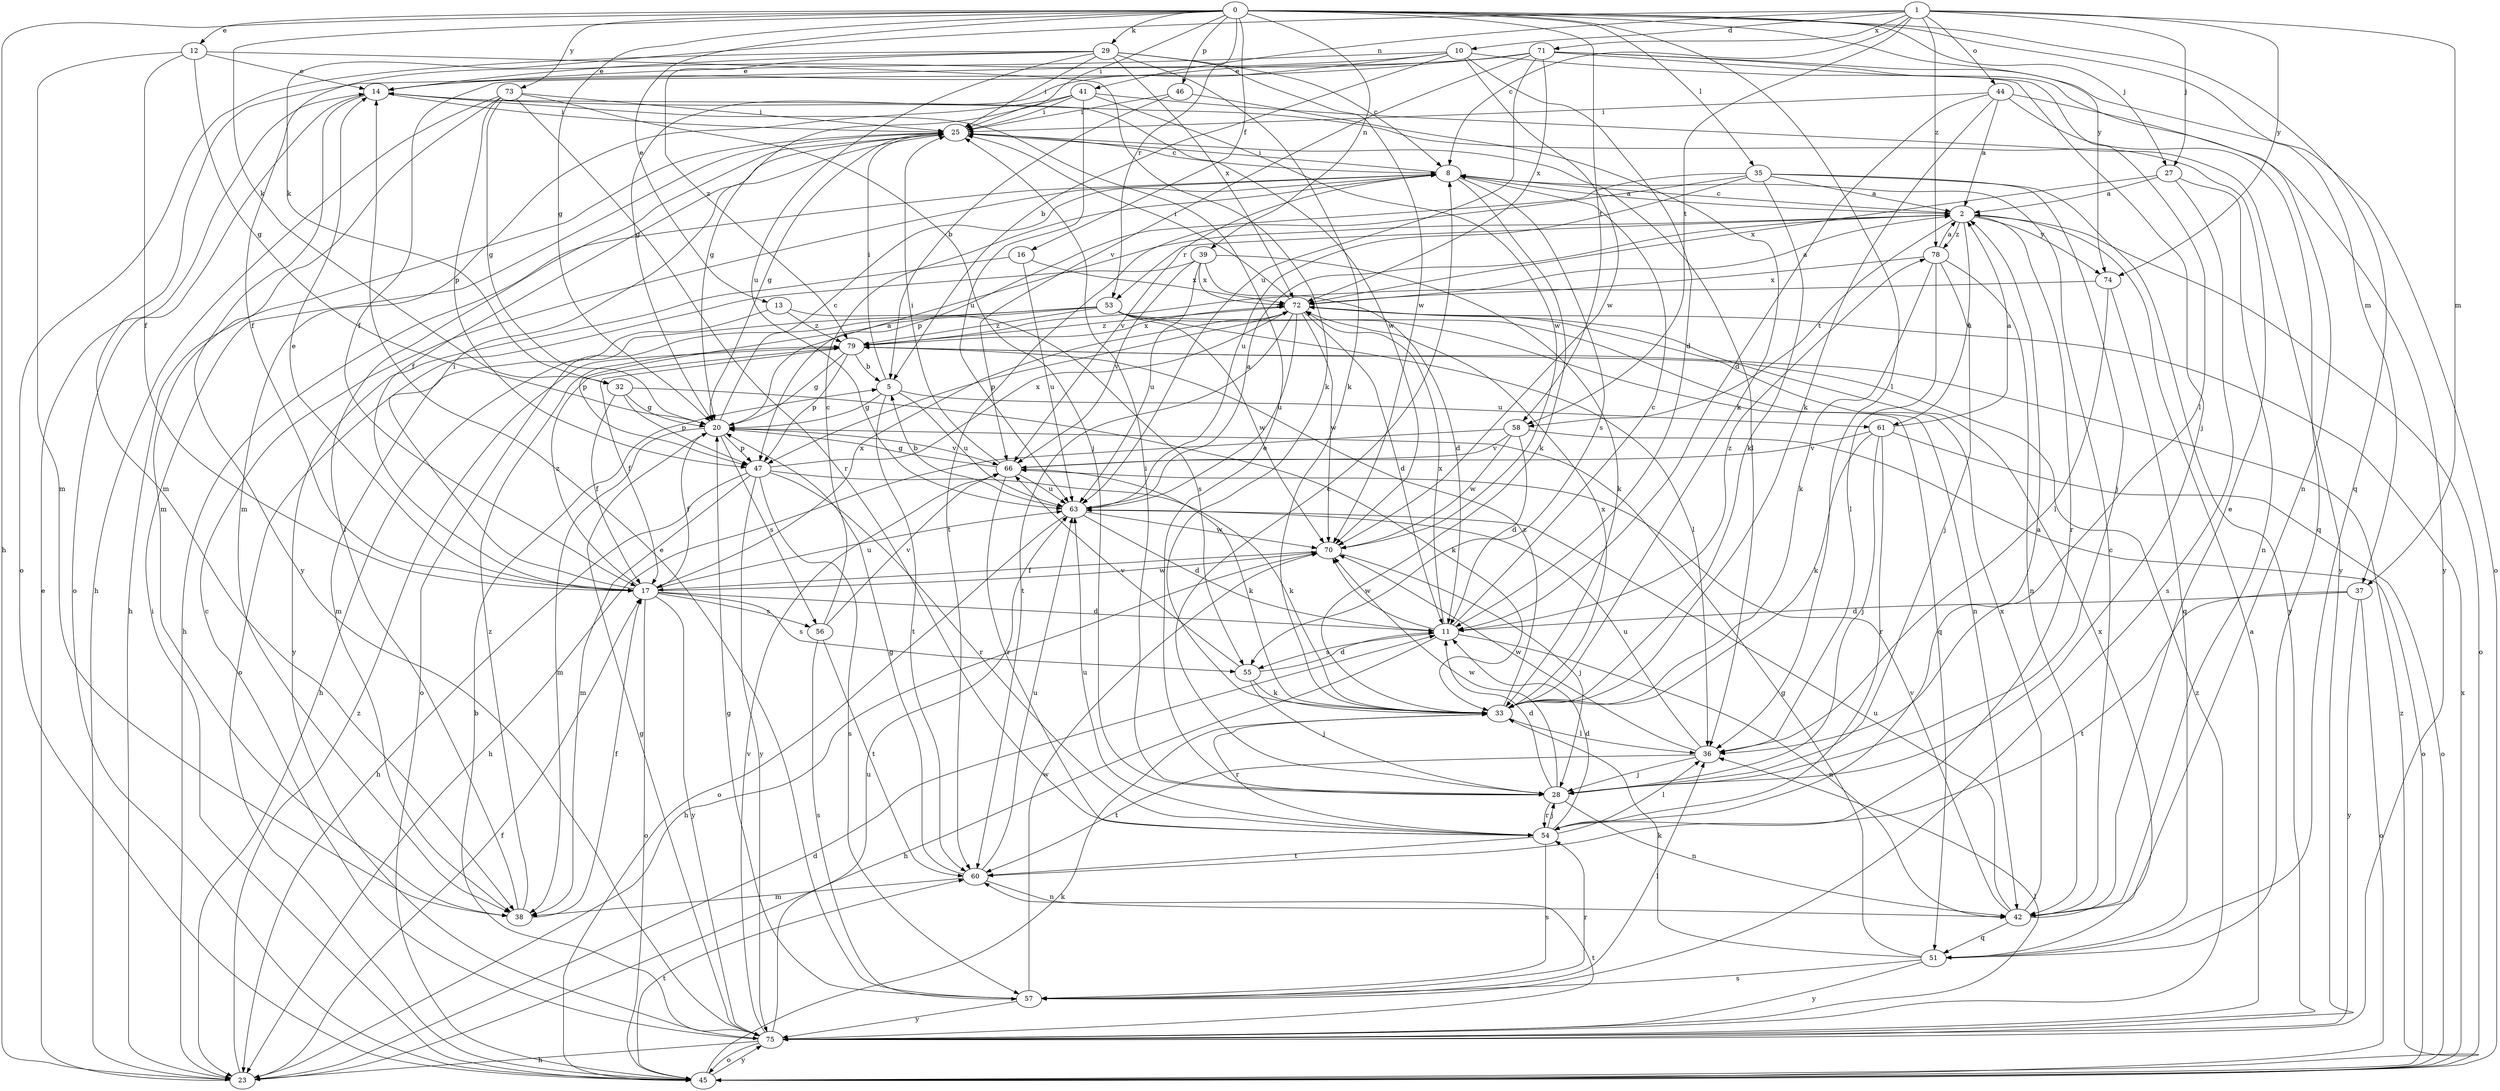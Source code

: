 strict digraph  {
0;
1;
2;
5;
8;
10;
11;
12;
13;
14;
16;
17;
20;
23;
25;
27;
28;
29;
32;
33;
35;
36;
37;
38;
39;
41;
42;
44;
45;
46;
47;
51;
53;
54;
55;
56;
57;
58;
60;
61;
63;
66;
70;
71;
72;
73;
74;
75;
78;
79;
0 -> 12  [label=e];
0 -> 13  [label=e];
0 -> 16  [label=f];
0 -> 20  [label=g];
0 -> 23  [label=h];
0 -> 25  [label=i];
0 -> 27  [label=j];
0 -> 29  [label=k];
0 -> 32  [label=k];
0 -> 35  [label=l];
0 -> 36  [label=l];
0 -> 37  [label=m];
0 -> 39  [label=n];
0 -> 46  [label=p];
0 -> 51  [label=q];
0 -> 53  [label=r];
0 -> 58  [label=t];
0 -> 73  [label=y];
0 -> 74  [label=y];
1 -> 8  [label=c];
1 -> 10  [label=d];
1 -> 27  [label=j];
1 -> 32  [label=k];
1 -> 37  [label=m];
1 -> 41  [label=n];
1 -> 44  [label=o];
1 -> 58  [label=t];
1 -> 71  [label=x];
1 -> 74  [label=y];
1 -> 78  [label=z];
2 -> 8  [label=c];
2 -> 45  [label=o];
2 -> 53  [label=r];
2 -> 54  [label=r];
2 -> 58  [label=t];
2 -> 61  [label=u];
2 -> 74  [label=y];
2 -> 78  [label=z];
5 -> 20  [label=g];
5 -> 25  [label=i];
5 -> 60  [label=t];
5 -> 61  [label=u];
5 -> 63  [label=u];
8 -> 2  [label=a];
8 -> 23  [label=h];
8 -> 25  [label=i];
8 -> 33  [label=k];
8 -> 55  [label=s];
8 -> 66  [label=v];
10 -> 5  [label=b];
10 -> 11  [label=d];
10 -> 14  [label=e];
10 -> 17  [label=f];
10 -> 20  [label=g];
10 -> 28  [label=j];
10 -> 70  [label=w];
11 -> 8  [label=c];
11 -> 23  [label=h];
11 -> 42  [label=n];
11 -> 55  [label=s];
11 -> 70  [label=w];
11 -> 72  [label=x];
11 -> 78  [label=z];
12 -> 14  [label=e];
12 -> 17  [label=f];
12 -> 20  [label=g];
12 -> 33  [label=k];
12 -> 38  [label=m];
13 -> 38  [label=m];
13 -> 55  [label=s];
13 -> 79  [label=z];
14 -> 25  [label=i];
14 -> 45  [label=o];
14 -> 70  [label=w];
14 -> 75  [label=y];
16 -> 63  [label=u];
16 -> 72  [label=x];
16 -> 75  [label=y];
17 -> 11  [label=d];
17 -> 14  [label=e];
17 -> 25  [label=i];
17 -> 45  [label=o];
17 -> 55  [label=s];
17 -> 56  [label=s];
17 -> 63  [label=u];
17 -> 70  [label=w];
17 -> 72  [label=x];
17 -> 75  [label=y];
17 -> 79  [label=z];
20 -> 2  [label=a];
20 -> 8  [label=c];
20 -> 17  [label=f];
20 -> 38  [label=m];
20 -> 47  [label=p];
20 -> 56  [label=s];
20 -> 66  [label=v];
23 -> 11  [label=d];
23 -> 14  [label=e];
23 -> 17  [label=f];
23 -> 79  [label=z];
25 -> 8  [label=c];
25 -> 17  [label=f];
25 -> 20  [label=g];
25 -> 23  [label=h];
25 -> 36  [label=l];
27 -> 2  [label=a];
27 -> 42  [label=n];
27 -> 57  [label=s];
27 -> 72  [label=x];
28 -> 8  [label=c];
28 -> 11  [label=d];
28 -> 14  [label=e];
28 -> 25  [label=i];
28 -> 42  [label=n];
28 -> 54  [label=r];
28 -> 70  [label=w];
29 -> 8  [label=c];
29 -> 14  [label=e];
29 -> 25  [label=i];
29 -> 33  [label=k];
29 -> 45  [label=o];
29 -> 63  [label=u];
29 -> 70  [label=w];
29 -> 72  [label=x];
29 -> 79  [label=z];
32 -> 17  [label=f];
32 -> 20  [label=g];
32 -> 33  [label=k];
32 -> 47  [label=p];
33 -> 36  [label=l];
33 -> 54  [label=r];
33 -> 72  [label=x];
33 -> 79  [label=z];
35 -> 2  [label=a];
35 -> 28  [label=j];
35 -> 33  [label=k];
35 -> 47  [label=p];
35 -> 60  [label=t];
35 -> 63  [label=u];
35 -> 75  [label=y];
36 -> 28  [label=j];
36 -> 60  [label=t];
36 -> 63  [label=u];
36 -> 70  [label=w];
37 -> 11  [label=d];
37 -> 45  [label=o];
37 -> 60  [label=t];
37 -> 75  [label=y];
38 -> 17  [label=f];
38 -> 25  [label=i];
38 -> 79  [label=z];
39 -> 11  [label=d];
39 -> 33  [label=k];
39 -> 45  [label=o];
39 -> 63  [label=u];
39 -> 66  [label=v];
39 -> 72  [label=x];
41 -> 20  [label=g];
41 -> 25  [label=i];
41 -> 38  [label=m];
41 -> 63  [label=u];
41 -> 70  [label=w];
41 -> 75  [label=y];
42 -> 8  [label=c];
42 -> 14  [label=e];
42 -> 51  [label=q];
42 -> 63  [label=u];
42 -> 66  [label=v];
42 -> 72  [label=x];
44 -> 2  [label=a];
44 -> 11  [label=d];
44 -> 25  [label=i];
44 -> 33  [label=k];
44 -> 51  [label=q];
44 -> 75  [label=y];
45 -> 25  [label=i];
45 -> 33  [label=k];
45 -> 60  [label=t];
45 -> 72  [label=x];
45 -> 75  [label=y];
45 -> 79  [label=z];
46 -> 5  [label=b];
46 -> 25  [label=i];
46 -> 33  [label=k];
47 -> 23  [label=h];
47 -> 33  [label=k];
47 -> 38  [label=m];
47 -> 54  [label=r];
47 -> 57  [label=s];
47 -> 72  [label=x];
47 -> 75  [label=y];
51 -> 20  [label=g];
51 -> 33  [label=k];
51 -> 57  [label=s];
51 -> 72  [label=x];
51 -> 75  [label=y];
53 -> 23  [label=h];
53 -> 36  [label=l];
53 -> 42  [label=n];
53 -> 45  [label=o];
53 -> 47  [label=p];
53 -> 51  [label=q];
53 -> 70  [label=w];
53 -> 79  [label=z];
54 -> 2  [label=a];
54 -> 11  [label=d];
54 -> 28  [label=j];
54 -> 36  [label=l];
54 -> 57  [label=s];
54 -> 60  [label=t];
54 -> 63  [label=u];
55 -> 11  [label=d];
55 -> 28  [label=j];
55 -> 33  [label=k];
55 -> 66  [label=v];
56 -> 8  [label=c];
56 -> 57  [label=s];
56 -> 60  [label=t];
56 -> 66  [label=v];
57 -> 14  [label=e];
57 -> 20  [label=g];
57 -> 36  [label=l];
57 -> 54  [label=r];
57 -> 70  [label=w];
57 -> 75  [label=y];
58 -> 11  [label=d];
58 -> 23  [label=h];
58 -> 45  [label=o];
58 -> 66  [label=v];
58 -> 70  [label=w];
60 -> 20  [label=g];
60 -> 38  [label=m];
60 -> 42  [label=n];
60 -> 63  [label=u];
61 -> 2  [label=a];
61 -> 28  [label=j];
61 -> 33  [label=k];
61 -> 45  [label=o];
61 -> 54  [label=r];
61 -> 66  [label=v];
63 -> 2  [label=a];
63 -> 5  [label=b];
63 -> 11  [label=d];
63 -> 45  [label=o];
63 -> 70  [label=w];
66 -> 20  [label=g];
66 -> 25  [label=i];
66 -> 33  [label=k];
66 -> 54  [label=r];
66 -> 63  [label=u];
70 -> 17  [label=f];
70 -> 23  [label=h];
70 -> 28  [label=j];
71 -> 14  [label=e];
71 -> 17  [label=f];
71 -> 36  [label=l];
71 -> 38  [label=m];
71 -> 42  [label=n];
71 -> 45  [label=o];
71 -> 63  [label=u];
71 -> 66  [label=v];
71 -> 72  [label=x];
72 -> 2  [label=a];
72 -> 11  [label=d];
72 -> 25  [label=i];
72 -> 47  [label=p];
72 -> 60  [label=t];
72 -> 63  [label=u];
72 -> 70  [label=w];
72 -> 79  [label=z];
73 -> 20  [label=g];
73 -> 23  [label=h];
73 -> 25  [label=i];
73 -> 28  [label=j];
73 -> 38  [label=m];
73 -> 47  [label=p];
73 -> 54  [label=r];
74 -> 36  [label=l];
74 -> 51  [label=q];
74 -> 79  [label=z];
75 -> 2  [label=a];
75 -> 5  [label=b];
75 -> 8  [label=c];
75 -> 20  [label=g];
75 -> 23  [label=h];
75 -> 36  [label=l];
75 -> 45  [label=o];
75 -> 60  [label=t];
75 -> 63  [label=u];
75 -> 66  [label=v];
75 -> 79  [label=z];
78 -> 2  [label=a];
78 -> 28  [label=j];
78 -> 33  [label=k];
78 -> 36  [label=l];
78 -> 42  [label=n];
78 -> 72  [label=x];
79 -> 5  [label=b];
79 -> 17  [label=f];
79 -> 20  [label=g];
79 -> 47  [label=p];
79 -> 72  [label=x];
}
